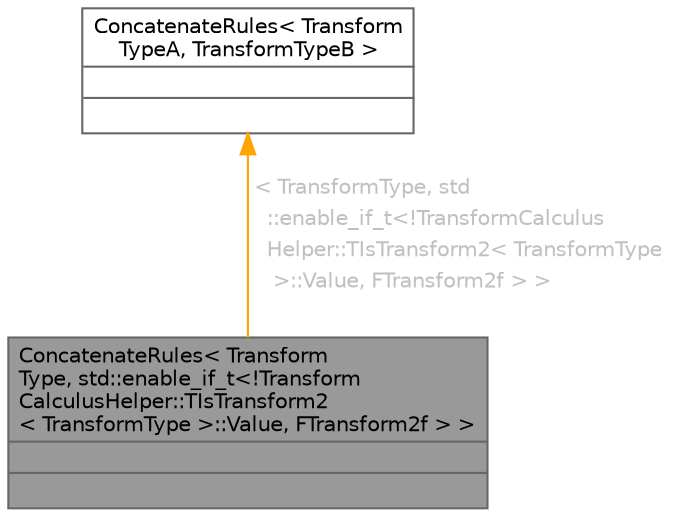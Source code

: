 digraph "ConcatenateRules&lt; TransformType, std::enable_if_t&lt;!TransformCalculusHelper::TIsTransform2&lt; TransformType &gt;::Value, FTransform2f &gt; &gt;"
{
 // INTERACTIVE_SVG=YES
 // LATEX_PDF_SIZE
  bgcolor="transparent";
  edge [fontname=Helvetica,fontsize=10,labelfontname=Helvetica,labelfontsize=10];
  node [fontname=Helvetica,fontsize=10,shape=box,height=0.2,width=0.4];
  Node1 [id="Node000001",shape=plain,label=<<TABLE CELLBORDER="0" BORDER="1"><TR><TD COLSPAN="2" CELLPADDING="1" CELLSPACING="0">ConcatenateRules&lt; Transform<BR ALIGN="LEFT"/>Type, std::enable_if_t&lt;!Transform<BR ALIGN="LEFT"/>CalculusHelper::TIsTransform2<BR ALIGN="LEFT"/>&lt; TransformType &gt;::Value, FTransform2f &gt; &gt;</TD></TR>
<HR/>
<TR><TD COLSPAN="2" CELLPADDING="1" CELLSPACING="0">&nbsp;</TD></TR>
<HR/>
<TR><TD COLSPAN="2" CELLPADDING="1" CELLSPACING="0">&nbsp;</TD></TR>
</TABLE>>
,height=0.2,width=0.4,color="gray40", fillcolor="grey60", style="filled", fontcolor="black",tooltip=" "];
  Node2 -> Node1 [id="edge1_Node000001_Node000002",dir="back",color="orange",style="solid",tooltip=" ",label=<<TABLE CELLBORDER="0" BORDER="0"><TR><TD VALIGN="top" ALIGN="LEFT" CELLPADDING="1" CELLSPACING="0">&lt; TransformType, std</TD></TR>
<TR><TD VALIGN="top" ALIGN="LEFT" CELLPADDING="1" CELLSPACING="0">&nbsp;&nbsp;::enable_if_t&lt;!TransformCalculus</TD></TR>
<TR><TD VALIGN="top" ALIGN="LEFT" CELLPADDING="1" CELLSPACING="0">&nbsp;&nbsp;Helper::TIsTransform2&lt; TransformType</TD></TR>
<TR><TD VALIGN="top" ALIGN="LEFT" CELLPADDING="1" CELLSPACING="0">&nbsp;&nbsp; &gt;::Value, FTransform2f &gt; &gt;</TD></TR>
</TABLE>> ,fontcolor="grey" ];
  Node2 [id="Node000002",shape=plain,label=<<TABLE CELLBORDER="0" BORDER="1"><TR><TD COLSPAN="2" CELLPADDING="1" CELLSPACING="0">ConcatenateRules&lt; Transform<BR ALIGN="LEFT"/>TypeA, TransformTypeB &gt;</TD></TR>
<HR/>
<TR><TD COLSPAN="2" CELLPADDING="1" CELLSPACING="0">&nbsp;</TD></TR>
<HR/>
<TR><TD COLSPAN="2" CELLPADDING="1" CELLSPACING="0">&nbsp;</TD></TR>
</TABLE>>
,height=0.2,width=0.4,color="gray40", fillcolor="white", style="filled",URL="$dc/d81/structConcatenateRules.html",tooltip="Provides default rules defining the result of concatenating two types."];
}
